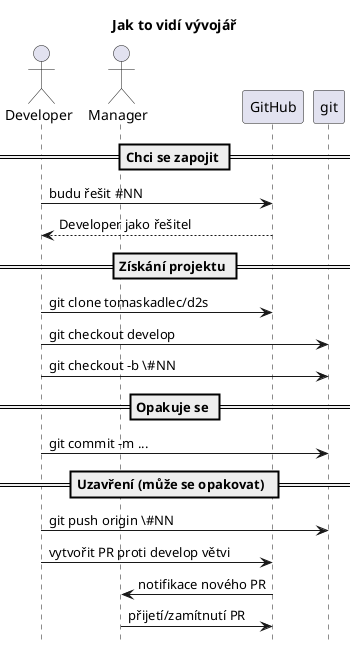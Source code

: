 @startuml
hide footbox
title Jak to vidí vývojář
actor Developer
actor Manager

== Chci se zapojit ==

Developer -> GitHub : budu řešit #NN
GitHub --> Developer : Developer jako řešitel

== Získání projektu ==

Developer -> GitHub : git clone tomaskadlec/d2s

Developer -> git : git checkout develop
Developer -> git : git checkout -b \#NN

== Opakuje se ==

Developer -> git : git commit -m ...

== Uzavření (může se opakovat)  ==

Developer -> git : git push origin \#NN
Developer -> GitHub : vytvořit PR proti develop větvi

GitHub -> Manager : notifikace nového PR
Manager -> GitHub : přijetí/zamítnutí PR

@enduml
